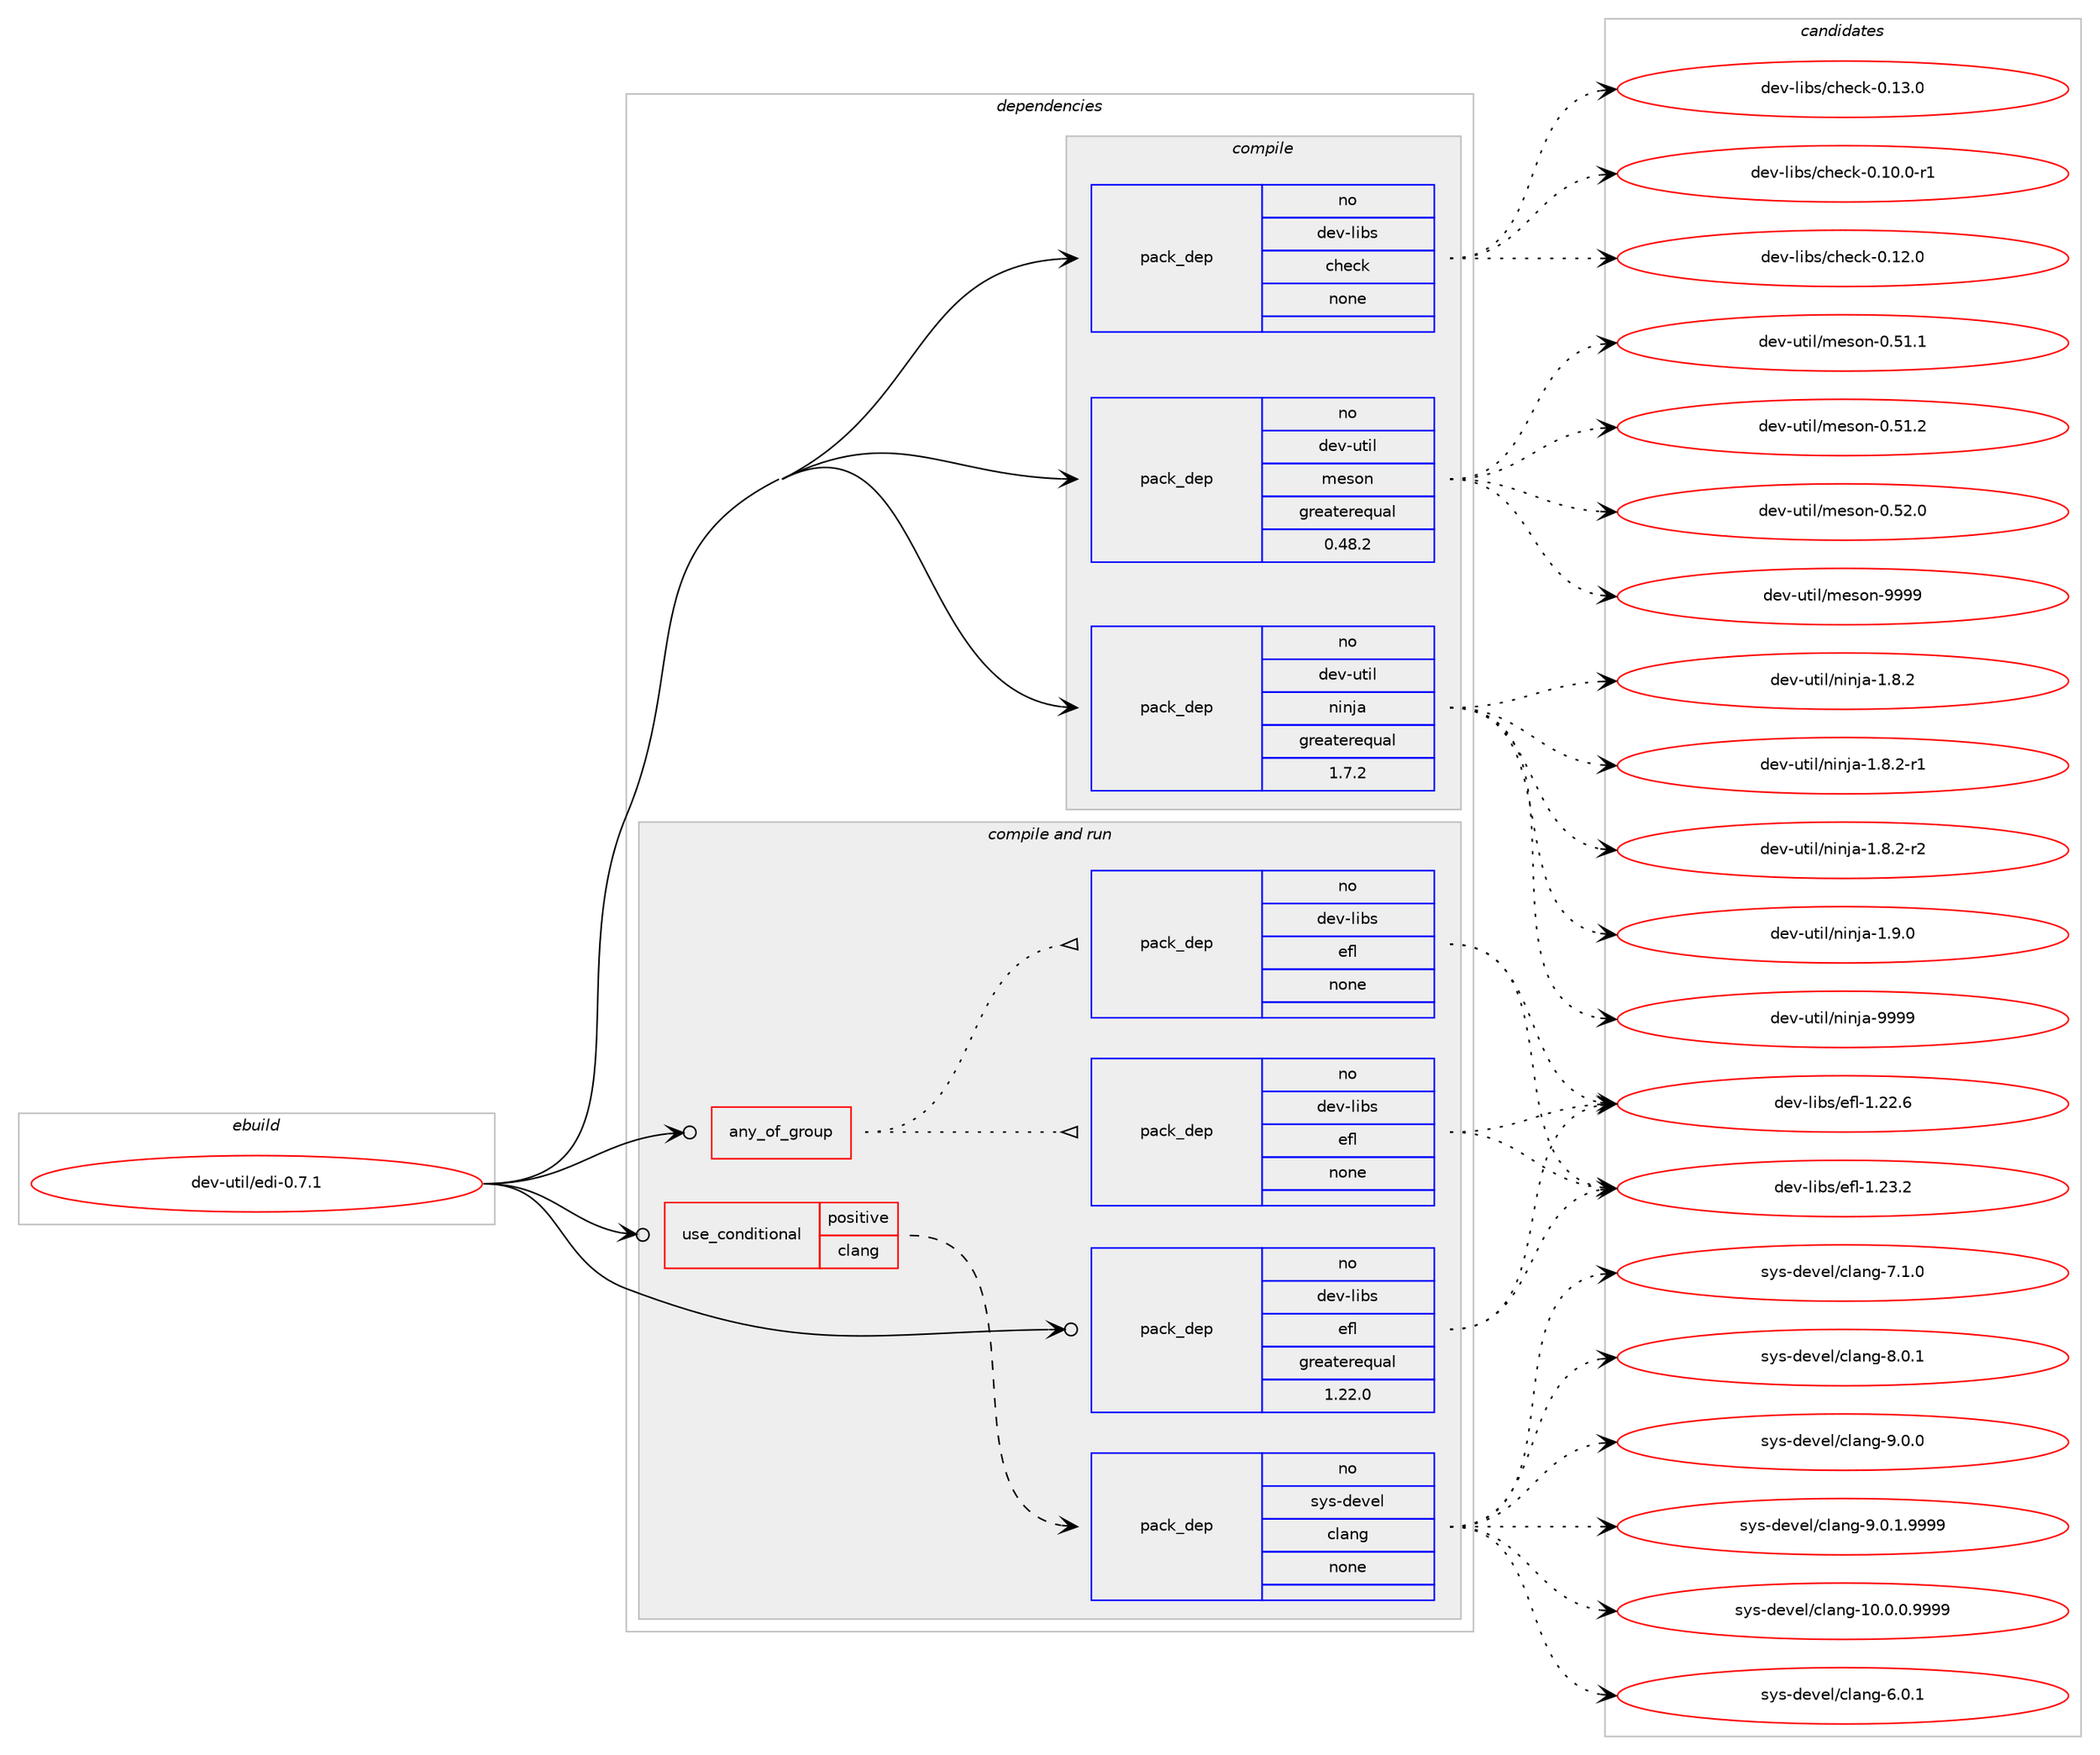 digraph prolog {

# *************
# Graph options
# *************

newrank=true;
concentrate=true;
compound=true;
graph [rankdir=LR,fontname=Helvetica,fontsize=10,ranksep=1.5];#, ranksep=2.5, nodesep=0.2];
edge  [arrowhead=vee];
node  [fontname=Helvetica,fontsize=10];

# **********
# The ebuild
# **********

subgraph cluster_leftcol {
color=gray;
rank=same;
label=<<i>ebuild</i>>;
id [label="dev-util/edi-0.7.1", color=red, width=4, href="../dev-util/edi-0.7.1.svg"];
}

# ****************
# The dependencies
# ****************

subgraph cluster_midcol {
color=gray;
label=<<i>dependencies</i>>;
subgraph cluster_compile {
fillcolor="#eeeeee";
style=filled;
label=<<i>compile</i>>;
subgraph pack533981 {
dependency728709 [label=<<TABLE BORDER="0" CELLBORDER="1" CELLSPACING="0" CELLPADDING="4" WIDTH="220"><TR><TD ROWSPAN="6" CELLPADDING="30">pack_dep</TD></TR><TR><TD WIDTH="110">no</TD></TR><TR><TD>dev-libs</TD></TR><TR><TD>check</TD></TR><TR><TD>none</TD></TR><TR><TD></TD></TR></TABLE>>, shape=none, color=blue];
}
id:e -> dependency728709:w [weight=20,style="solid",arrowhead="vee"];
subgraph pack533982 {
dependency728710 [label=<<TABLE BORDER="0" CELLBORDER="1" CELLSPACING="0" CELLPADDING="4" WIDTH="220"><TR><TD ROWSPAN="6" CELLPADDING="30">pack_dep</TD></TR><TR><TD WIDTH="110">no</TD></TR><TR><TD>dev-util</TD></TR><TR><TD>meson</TD></TR><TR><TD>greaterequal</TD></TR><TR><TD>0.48.2</TD></TR></TABLE>>, shape=none, color=blue];
}
id:e -> dependency728710:w [weight=20,style="solid",arrowhead="vee"];
subgraph pack533983 {
dependency728711 [label=<<TABLE BORDER="0" CELLBORDER="1" CELLSPACING="0" CELLPADDING="4" WIDTH="220"><TR><TD ROWSPAN="6" CELLPADDING="30">pack_dep</TD></TR><TR><TD WIDTH="110">no</TD></TR><TR><TD>dev-util</TD></TR><TR><TD>ninja</TD></TR><TR><TD>greaterequal</TD></TR><TR><TD>1.7.2</TD></TR></TABLE>>, shape=none, color=blue];
}
id:e -> dependency728711:w [weight=20,style="solid",arrowhead="vee"];
}
subgraph cluster_compileandrun {
fillcolor="#eeeeee";
style=filled;
label=<<i>compile and run</i>>;
subgraph any11749 {
dependency728712 [label=<<TABLE BORDER="0" CELLBORDER="1" CELLSPACING="0" CELLPADDING="4"><TR><TD CELLPADDING="10">any_of_group</TD></TR></TABLE>>, shape=none, color=red];subgraph pack533984 {
dependency728713 [label=<<TABLE BORDER="0" CELLBORDER="1" CELLSPACING="0" CELLPADDING="4" WIDTH="220"><TR><TD ROWSPAN="6" CELLPADDING="30">pack_dep</TD></TR><TR><TD WIDTH="110">no</TD></TR><TR><TD>dev-libs</TD></TR><TR><TD>efl</TD></TR><TR><TD>none</TD></TR><TR><TD></TD></TR></TABLE>>, shape=none, color=blue];
}
dependency728712:e -> dependency728713:w [weight=20,style="dotted",arrowhead="oinv"];
subgraph pack533985 {
dependency728714 [label=<<TABLE BORDER="0" CELLBORDER="1" CELLSPACING="0" CELLPADDING="4" WIDTH="220"><TR><TD ROWSPAN="6" CELLPADDING="30">pack_dep</TD></TR><TR><TD WIDTH="110">no</TD></TR><TR><TD>dev-libs</TD></TR><TR><TD>efl</TD></TR><TR><TD>none</TD></TR><TR><TD></TD></TR></TABLE>>, shape=none, color=blue];
}
dependency728712:e -> dependency728714:w [weight=20,style="dotted",arrowhead="oinv"];
}
id:e -> dependency728712:w [weight=20,style="solid",arrowhead="odotvee"];
subgraph cond182601 {
dependency728715 [label=<<TABLE BORDER="0" CELLBORDER="1" CELLSPACING="0" CELLPADDING="4"><TR><TD ROWSPAN="3" CELLPADDING="10">use_conditional</TD></TR><TR><TD>positive</TD></TR><TR><TD>clang</TD></TR></TABLE>>, shape=none, color=red];
subgraph pack533986 {
dependency728716 [label=<<TABLE BORDER="0" CELLBORDER="1" CELLSPACING="0" CELLPADDING="4" WIDTH="220"><TR><TD ROWSPAN="6" CELLPADDING="30">pack_dep</TD></TR><TR><TD WIDTH="110">no</TD></TR><TR><TD>sys-devel</TD></TR><TR><TD>clang</TD></TR><TR><TD>none</TD></TR><TR><TD></TD></TR></TABLE>>, shape=none, color=blue];
}
dependency728715:e -> dependency728716:w [weight=20,style="dashed",arrowhead="vee"];
}
id:e -> dependency728715:w [weight=20,style="solid",arrowhead="odotvee"];
subgraph pack533987 {
dependency728717 [label=<<TABLE BORDER="0" CELLBORDER="1" CELLSPACING="0" CELLPADDING="4" WIDTH="220"><TR><TD ROWSPAN="6" CELLPADDING="30">pack_dep</TD></TR><TR><TD WIDTH="110">no</TD></TR><TR><TD>dev-libs</TD></TR><TR><TD>efl</TD></TR><TR><TD>greaterequal</TD></TR><TR><TD>1.22.0</TD></TR></TABLE>>, shape=none, color=blue];
}
id:e -> dependency728717:w [weight=20,style="solid",arrowhead="odotvee"];
}
subgraph cluster_run {
fillcolor="#eeeeee";
style=filled;
label=<<i>run</i>>;
}
}

# **************
# The candidates
# **************

subgraph cluster_choices {
rank=same;
color=gray;
label=<<i>candidates</i>>;

subgraph choice533981 {
color=black;
nodesep=1;
choice1001011184510810598115479910410199107454846494846484511449 [label="dev-libs/check-0.10.0-r1", color=red, width=4,href="../dev-libs/check-0.10.0-r1.svg"];
choice100101118451081059811547991041019910745484649504648 [label="dev-libs/check-0.12.0", color=red, width=4,href="../dev-libs/check-0.12.0.svg"];
choice100101118451081059811547991041019910745484649514648 [label="dev-libs/check-0.13.0", color=red, width=4,href="../dev-libs/check-0.13.0.svg"];
dependency728709:e -> choice1001011184510810598115479910410199107454846494846484511449:w [style=dotted,weight="100"];
dependency728709:e -> choice100101118451081059811547991041019910745484649504648:w [style=dotted,weight="100"];
dependency728709:e -> choice100101118451081059811547991041019910745484649514648:w [style=dotted,weight="100"];
}
subgraph choice533982 {
color=black;
nodesep=1;
choice100101118451171161051084710910111511111045484653494649 [label="dev-util/meson-0.51.1", color=red, width=4,href="../dev-util/meson-0.51.1.svg"];
choice100101118451171161051084710910111511111045484653494650 [label="dev-util/meson-0.51.2", color=red, width=4,href="../dev-util/meson-0.51.2.svg"];
choice100101118451171161051084710910111511111045484653504648 [label="dev-util/meson-0.52.0", color=red, width=4,href="../dev-util/meson-0.52.0.svg"];
choice10010111845117116105108471091011151111104557575757 [label="dev-util/meson-9999", color=red, width=4,href="../dev-util/meson-9999.svg"];
dependency728710:e -> choice100101118451171161051084710910111511111045484653494649:w [style=dotted,weight="100"];
dependency728710:e -> choice100101118451171161051084710910111511111045484653494650:w [style=dotted,weight="100"];
dependency728710:e -> choice100101118451171161051084710910111511111045484653504648:w [style=dotted,weight="100"];
dependency728710:e -> choice10010111845117116105108471091011151111104557575757:w [style=dotted,weight="100"];
}
subgraph choice533983 {
color=black;
nodesep=1;
choice100101118451171161051084711010511010697454946564650 [label="dev-util/ninja-1.8.2", color=red, width=4,href="../dev-util/ninja-1.8.2.svg"];
choice1001011184511711610510847110105110106974549465646504511449 [label="dev-util/ninja-1.8.2-r1", color=red, width=4,href="../dev-util/ninja-1.8.2-r1.svg"];
choice1001011184511711610510847110105110106974549465646504511450 [label="dev-util/ninja-1.8.2-r2", color=red, width=4,href="../dev-util/ninja-1.8.2-r2.svg"];
choice100101118451171161051084711010511010697454946574648 [label="dev-util/ninja-1.9.0", color=red, width=4,href="../dev-util/ninja-1.9.0.svg"];
choice1001011184511711610510847110105110106974557575757 [label="dev-util/ninja-9999", color=red, width=4,href="../dev-util/ninja-9999.svg"];
dependency728711:e -> choice100101118451171161051084711010511010697454946564650:w [style=dotted,weight="100"];
dependency728711:e -> choice1001011184511711610510847110105110106974549465646504511449:w [style=dotted,weight="100"];
dependency728711:e -> choice1001011184511711610510847110105110106974549465646504511450:w [style=dotted,weight="100"];
dependency728711:e -> choice100101118451171161051084711010511010697454946574648:w [style=dotted,weight="100"];
dependency728711:e -> choice1001011184511711610510847110105110106974557575757:w [style=dotted,weight="100"];
}
subgraph choice533984 {
color=black;
nodesep=1;
choice10010111845108105981154710110210845494650504654 [label="dev-libs/efl-1.22.6", color=red, width=4,href="../dev-libs/efl-1.22.6.svg"];
choice10010111845108105981154710110210845494650514650 [label="dev-libs/efl-1.23.2", color=red, width=4,href="../dev-libs/efl-1.23.2.svg"];
dependency728713:e -> choice10010111845108105981154710110210845494650504654:w [style=dotted,weight="100"];
dependency728713:e -> choice10010111845108105981154710110210845494650514650:w [style=dotted,weight="100"];
}
subgraph choice533985 {
color=black;
nodesep=1;
choice10010111845108105981154710110210845494650504654 [label="dev-libs/efl-1.22.6", color=red, width=4,href="../dev-libs/efl-1.22.6.svg"];
choice10010111845108105981154710110210845494650514650 [label="dev-libs/efl-1.23.2", color=red, width=4,href="../dev-libs/efl-1.23.2.svg"];
dependency728714:e -> choice10010111845108105981154710110210845494650504654:w [style=dotted,weight="100"];
dependency728714:e -> choice10010111845108105981154710110210845494650514650:w [style=dotted,weight="100"];
}
subgraph choice533986 {
color=black;
nodesep=1;
choice11512111545100101118101108479910897110103454948464846484657575757 [label="sys-devel/clang-10.0.0.9999", color=red, width=4,href="../sys-devel/clang-10.0.0.9999.svg"];
choice11512111545100101118101108479910897110103455446484649 [label="sys-devel/clang-6.0.1", color=red, width=4,href="../sys-devel/clang-6.0.1.svg"];
choice11512111545100101118101108479910897110103455546494648 [label="sys-devel/clang-7.1.0", color=red, width=4,href="../sys-devel/clang-7.1.0.svg"];
choice11512111545100101118101108479910897110103455646484649 [label="sys-devel/clang-8.0.1", color=red, width=4,href="../sys-devel/clang-8.0.1.svg"];
choice11512111545100101118101108479910897110103455746484648 [label="sys-devel/clang-9.0.0", color=red, width=4,href="../sys-devel/clang-9.0.0.svg"];
choice115121115451001011181011084799108971101034557464846494657575757 [label="sys-devel/clang-9.0.1.9999", color=red, width=4,href="../sys-devel/clang-9.0.1.9999.svg"];
dependency728716:e -> choice11512111545100101118101108479910897110103454948464846484657575757:w [style=dotted,weight="100"];
dependency728716:e -> choice11512111545100101118101108479910897110103455446484649:w [style=dotted,weight="100"];
dependency728716:e -> choice11512111545100101118101108479910897110103455546494648:w [style=dotted,weight="100"];
dependency728716:e -> choice11512111545100101118101108479910897110103455646484649:w [style=dotted,weight="100"];
dependency728716:e -> choice11512111545100101118101108479910897110103455746484648:w [style=dotted,weight="100"];
dependency728716:e -> choice115121115451001011181011084799108971101034557464846494657575757:w [style=dotted,weight="100"];
}
subgraph choice533987 {
color=black;
nodesep=1;
choice10010111845108105981154710110210845494650504654 [label="dev-libs/efl-1.22.6", color=red, width=4,href="../dev-libs/efl-1.22.6.svg"];
choice10010111845108105981154710110210845494650514650 [label="dev-libs/efl-1.23.2", color=red, width=4,href="../dev-libs/efl-1.23.2.svg"];
dependency728717:e -> choice10010111845108105981154710110210845494650504654:w [style=dotted,weight="100"];
dependency728717:e -> choice10010111845108105981154710110210845494650514650:w [style=dotted,weight="100"];
}
}

}
